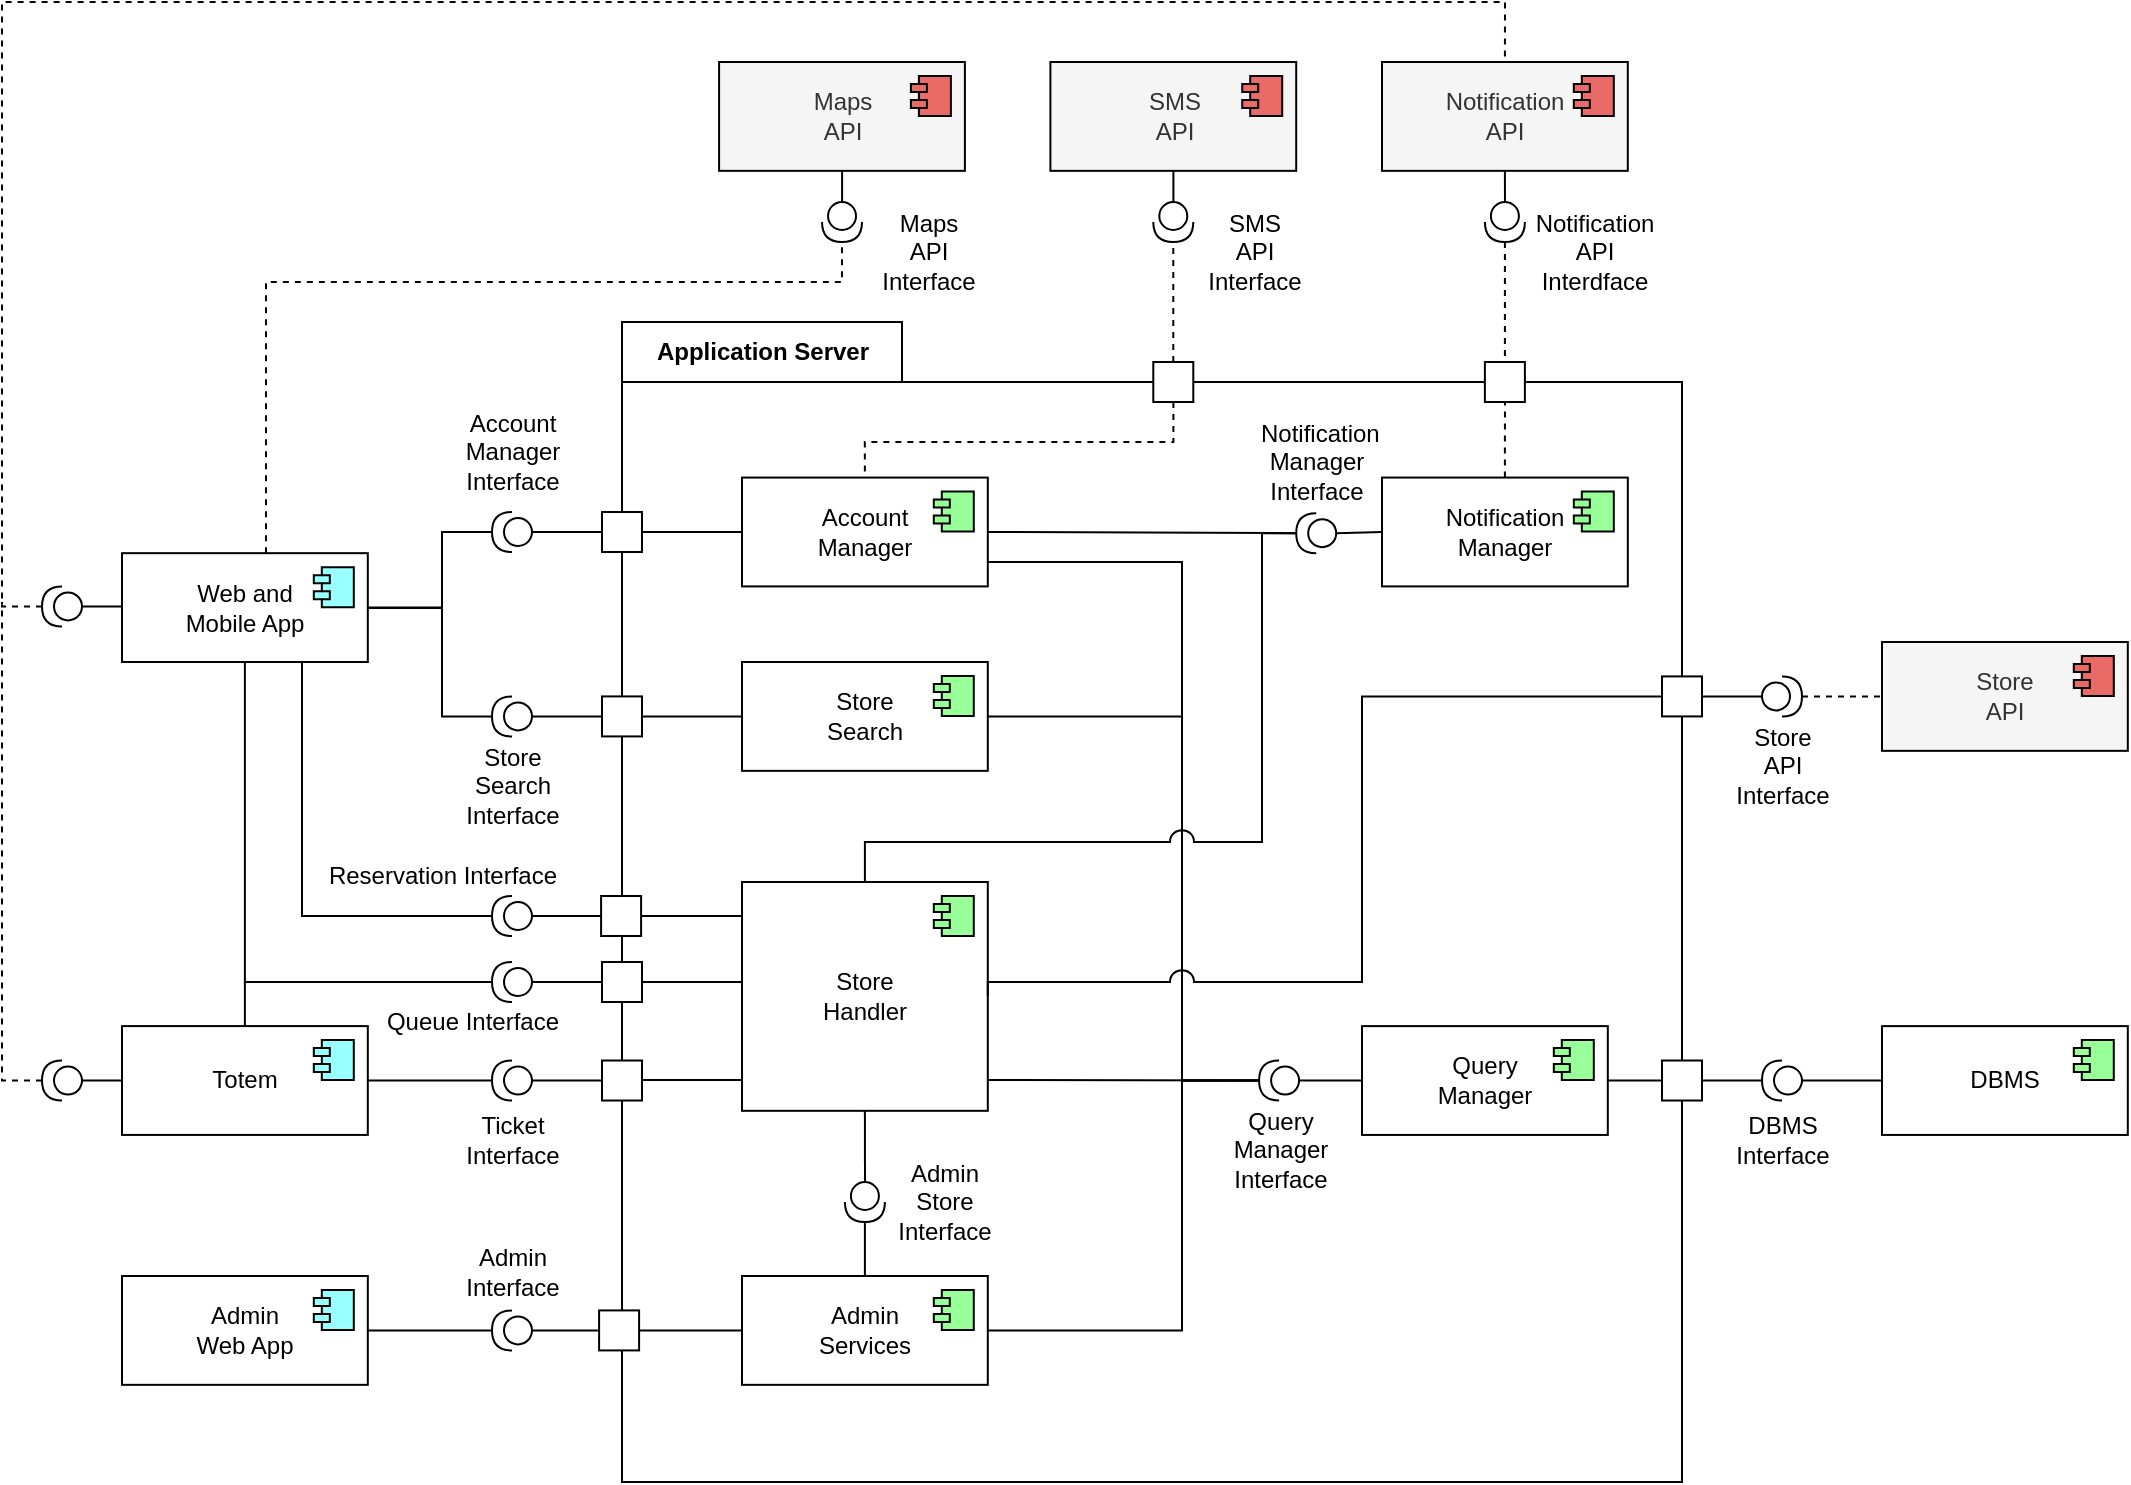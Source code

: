 <mxfile version="13.9.9" type="device"><diagram id="G2kAGpV07pqKU2qAX4_v" name="Page-1"><mxGraphModel dx="852" dy="1673" grid="1" gridSize="10" guides="1" tooltips="1" connect="1" arrows="1" fold="1" page="1" pageScale="1" pageWidth="827" pageHeight="1169" math="0" shadow="0"><root><mxCell id="0"/><mxCell id="1" parent="0"/><mxCell id="nuSvvmjqfop0pn5ptbry-121" value="Application Server" style="shape=folder;fontStyle=1;tabWidth=140;tabHeight=30;tabPosition=left;html=1;boundedLbl=1;labelInHeader=1;" parent="1" vertex="1"><mxGeometry x="330" y="50" width="530" height="580" as="geometry"/></mxCell><mxCell id="8aYfC_M2KvwMOaY2YuZe-48" style="edgeStyle=orthogonalEdgeStyle;rounded=0;orthogonalLoop=1;jettySize=auto;html=1;endArrow=none;endFill=0;" parent="1" source="nuSvvmjqfop0pn5ptbry-30" target="nuSvvmjqfop0pn5ptbry-41" edge="1"><mxGeometry relative="1" as="geometry"><Array as="points"><mxPoint x="240" y="155"/><mxPoint x="240" y="193"/></Array></mxGeometry></mxCell><mxCell id="nuSvvmjqfop0pn5ptbry-30" value="" style="shape=providedRequiredInterface;html=1;verticalLabelPosition=bottom;strokeWidth=1;direction=west;" parent="1" vertex="1"><mxGeometry x="265" y="145" width="20" height="20" as="geometry"/></mxCell><mxCell id="8aYfC_M2KvwMOaY2YuZe-59" style="edgeStyle=orthogonalEdgeStyle;rounded=0;orthogonalLoop=1;jettySize=auto;html=1;entryX=1;entryY=0.5;entryDx=0;entryDy=0;endArrow=none;endFill=0;" parent="1" source="nuSvvmjqfop0pn5ptbry-65" target="nuSvvmjqfop0pn5ptbry-41" edge="1"><mxGeometry relative="1" as="geometry"><Array as="points"><mxPoint x="240" y="247"/><mxPoint x="240" y="193"/></Array></mxGeometry></mxCell><mxCell id="nuSvvmjqfop0pn5ptbry-65" value="" style="shape=providedRequiredInterface;html=1;verticalLabelPosition=bottom;strokeWidth=1;direction=west;" parent="1" vertex="1"><mxGeometry x="265" y="237.21" width="20" height="20" as="geometry"/></mxCell><mxCell id="8aYfC_M2KvwMOaY2YuZe-64" style="edgeStyle=orthogonalEdgeStyle;rounded=0;orthogonalLoop=1;jettySize=auto;html=1;endArrow=none;endFill=0;" parent="1" source="nuSvvmjqfop0pn5ptbry-74" target="nuSvvmjqfop0pn5ptbry-70" edge="1"><mxGeometry relative="1" as="geometry"/></mxCell><mxCell id="nuSvvmjqfop0pn5ptbry-74" value="" style="shape=providedRequiredInterface;html=1;verticalLabelPosition=bottom;strokeWidth=1;direction=west;" parent="1" vertex="1"><mxGeometry x="265" y="544.21" width="20" height="20" as="geometry"/></mxCell><mxCell id="8aYfC_M2KvwMOaY2YuZe-63" style="edgeStyle=orthogonalEdgeStyle;rounded=0;orthogonalLoop=1;jettySize=auto;html=1;entryX=1;entryY=0.5;entryDx=0;entryDy=0;endArrow=none;endFill=0;" parent="1" source="nuSvvmjqfop0pn5ptbry-81" target="nuSvvmjqfop0pn5ptbry-59" edge="1"><mxGeometry relative="1" as="geometry"/></mxCell><mxCell id="nuSvvmjqfop0pn5ptbry-81" value="" style="shape=providedRequiredInterface;html=1;verticalLabelPosition=bottom;strokeWidth=1;direction=west;" parent="1" vertex="1"><mxGeometry x="265" y="419.26" width="20" height="20" as="geometry"/></mxCell><mxCell id="nuSvvmjqfop0pn5ptbry-102" style="edgeStyle=orthogonalEdgeStyle;rounded=0;orthogonalLoop=1;jettySize=auto;html=1;endArrow=none;endFill=0;" parent="1" source="nuSvvmjqfop0pn5ptbry-101" target="nuSvvmjqfop0pn5ptbry-99" edge="1"><mxGeometry relative="1" as="geometry"/></mxCell><mxCell id="8aYfC_M2KvwMOaY2YuZe-34" style="edgeStyle=orthogonalEdgeStyle;rounded=0;orthogonalLoop=1;jettySize=auto;html=1;endArrow=none;endFill=0;" parent="1" source="nuSvvmjqfop0pn5ptbry-101" target="8aYfC_M2KvwMOaY2YuZe-30" edge="1"><mxGeometry relative="1" as="geometry"/></mxCell><mxCell id="nuSvvmjqfop0pn5ptbry-101" value="" style="shape=providedRequiredInterface;html=1;verticalLabelPosition=bottom;strokeWidth=1;direction=west;" parent="1" vertex="1"><mxGeometry x="900" y="419.26" width="20" height="20" as="geometry"/></mxCell><mxCell id="nuSvvmjqfop0pn5ptbry-120" style="edgeStyle=orthogonalEdgeStyle;rounded=0;orthogonalLoop=1;jettySize=auto;html=1;entryX=1;entryY=0.5;entryDx=0;entryDy=0;entryPerimeter=0;endArrow=none;endFill=0;dashed=1;" parent="1" source="nuSvvmjqfop0pn5ptbry-41" target="nuSvvmjqfop0pn5ptbry-117" edge="1"><mxGeometry relative="1" as="geometry"><Array as="points"><mxPoint x="152" y="30"/><mxPoint x="440" y="30"/></Array></mxGeometry></mxCell><mxCell id="LJxdkL9jKzVaf5hPotjj-10" style="edgeStyle=orthogonalEdgeStyle;rounded=0;orthogonalLoop=1;jettySize=auto;html=1;entryX=1;entryY=0.5;entryDx=0;entryDy=0;entryPerimeter=0;endArrow=none;endFill=0;" edge="1" parent="1" source="nuSvvmjqfop0pn5ptbry-41" target="LJxdkL9jKzVaf5hPotjj-6"><mxGeometry relative="1" as="geometry"><Array as="points"><mxPoint x="142" y="380"/></Array></mxGeometry></mxCell><mxCell id="LJxdkL9jKzVaf5hPotjj-11" style="edgeStyle=orthogonalEdgeStyle;rounded=0;orthogonalLoop=1;jettySize=auto;html=1;entryX=1;entryY=0.5;entryDx=0;entryDy=0;entryPerimeter=0;endArrow=none;endFill=0;" edge="1" parent="1" source="nuSvvmjqfop0pn5ptbry-41" target="LJxdkL9jKzVaf5hPotjj-7"><mxGeometry relative="1" as="geometry"><Array as="points"><mxPoint x="170" y="347"/></Array></mxGeometry></mxCell><mxCell id="nuSvvmjqfop0pn5ptbry-41" value="Web and&lt;br&gt;Mobile App" style="html=1;dropTarget=0;" parent="1" vertex="1"><mxGeometry x="80" y="165.585" width="122.903" height="54.416" as="geometry"/></mxCell><mxCell id="nuSvvmjqfop0pn5ptbry-42" value="" style="shape=module;jettyWidth=8;jettyHeight=4;fillColor=#99FFFF;" parent="nuSvvmjqfop0pn5ptbry-41" vertex="1"><mxGeometry x="1" width="20" height="20" relative="1" as="geometry"><mxPoint x="-27" y="7" as="offset"/></mxGeometry></mxCell><mxCell id="LJxdkL9jKzVaf5hPotjj-9" style="edgeStyle=orthogonalEdgeStyle;rounded=0;orthogonalLoop=1;jettySize=auto;html=1;entryX=1;entryY=0.5;entryDx=0;entryDy=0;entryPerimeter=0;endArrow=none;endFill=0;" edge="1" parent="1" source="nuSvvmjqfop0pn5ptbry-59" target="LJxdkL9jKzVaf5hPotjj-6"><mxGeometry relative="1" as="geometry"><Array as="points"><mxPoint x="142" y="380"/></Array></mxGeometry></mxCell><mxCell id="nuSvvmjqfop0pn5ptbry-59" value="Totem" style="html=1;dropTarget=0;" parent="1" vertex="1"><mxGeometry x="80" y="402.05" width="122.903" height="54.416" as="geometry"/></mxCell><mxCell id="nuSvvmjqfop0pn5ptbry-60" value="" style="shape=module;jettyWidth=8;jettyHeight=4;fillColor=#99FFFF;" parent="nuSvvmjqfop0pn5ptbry-59" vertex="1"><mxGeometry x="1" width="20" height="20" relative="1" as="geometry"><mxPoint x="-27" y="7" as="offset"/></mxGeometry></mxCell><mxCell id="8aYfC_M2KvwMOaY2YuZe-11" style="edgeStyle=orthogonalEdgeStyle;orthogonalLoop=1;jettySize=auto;html=1;entryX=1;entryY=0.5;entryDx=0;entryDy=0;entryPerimeter=0;endArrow=none;endFill=0;rounded=0;" parent="1" source="nuSvvmjqfop0pn5ptbry-61" target="nuSvvmjqfop0pn5ptbry-107" edge="1"><mxGeometry relative="1" as="geometry"><Array as="points"><mxPoint x="610" y="170"/><mxPoint x="610" y="429"/></Array></mxGeometry></mxCell><mxCell id="8aYfC_M2KvwMOaY2YuZe-46" style="edgeStyle=orthogonalEdgeStyle;rounded=0;orthogonalLoop=1;jettySize=auto;html=1;endArrow=none;endFill=0;" parent="1" source="nuSvvmjqfop0pn5ptbry-61" target="8aYfC_M2KvwMOaY2YuZe-20" edge="1"><mxGeometry relative="1" as="geometry"/></mxCell><mxCell id="zrdigkAeiDuNNfN7AkI7-18" style="edgeStyle=orthogonalEdgeStyle;rounded=0;jumpStyle=arc;jumpSize=12;orthogonalLoop=1;jettySize=auto;html=1;entryX=1;entryY=0.5;entryDx=0;entryDy=0;entryPerimeter=0;endArrow=none;endFill=0;" parent="1" source="nuSvvmjqfop0pn5ptbry-61" target="zrdigkAeiDuNNfN7AkI7-16" edge="1"><mxGeometry relative="1" as="geometry"/></mxCell><mxCell id="nuSvvmjqfop0pn5ptbry-61" value="Account&lt;br&gt;Manager" style="html=1;dropTarget=0;" parent="1" vertex="1"><mxGeometry x="389.995" y="127.79" width="122.903" height="54.416" as="geometry"/></mxCell><mxCell id="nuSvvmjqfop0pn5ptbry-62" value="" style="shape=module;jettyWidth=8;jettyHeight=4;fillColor=#99FF99;" parent="nuSvvmjqfop0pn5ptbry-61" vertex="1"><mxGeometry x="1" width="20" height="20" relative="1" as="geometry"><mxPoint x="-27" y="7" as="offset"/></mxGeometry></mxCell><mxCell id="8aYfC_M2KvwMOaY2YuZe-12" style="edgeStyle=orthogonalEdgeStyle;rounded=0;orthogonalLoop=1;jettySize=auto;html=1;entryX=1;entryY=0.5;entryDx=0;entryDy=0;entryPerimeter=0;endArrow=none;endFill=0;" parent="1" source="nuSvvmjqfop0pn5ptbry-63" target="nuSvvmjqfop0pn5ptbry-107" edge="1"><mxGeometry relative="1" as="geometry"><Array as="points"><mxPoint x="610" y="247"/><mxPoint x="610" y="429"/></Array></mxGeometry></mxCell><mxCell id="8aYfC_M2KvwMOaY2YuZe-49" style="edgeStyle=orthogonalEdgeStyle;rounded=0;orthogonalLoop=1;jettySize=auto;html=1;endArrow=none;endFill=0;" parent="1" source="nuSvvmjqfop0pn5ptbry-63" target="8aYfC_M2KvwMOaY2YuZe-22" edge="1"><mxGeometry relative="1" as="geometry"/></mxCell><mxCell id="nuSvvmjqfop0pn5ptbry-63" value="Store&lt;br&gt;Search" style="html=1;dropTarget=0;" parent="1" vertex="1"><mxGeometry x="389.995" y="220.003" width="122.903" height="54.416" as="geometry"/></mxCell><mxCell id="nuSvvmjqfop0pn5ptbry-64" value="" style="shape=module;jettyWidth=8;jettyHeight=4;fillColor=#99FF99;" parent="nuSvvmjqfop0pn5ptbry-63" vertex="1"><mxGeometry x="1" width="20" height="20" relative="1" as="geometry"><mxPoint x="-27" y="7" as="offset"/></mxGeometry></mxCell><mxCell id="nuSvvmjqfop0pn5ptbry-70" value="Admin&lt;br&gt;Web App" style="html=1;dropTarget=0;" parent="1" vertex="1"><mxGeometry x="80" y="527.004" width="122.903" height="54.416" as="geometry"/></mxCell><mxCell id="nuSvvmjqfop0pn5ptbry-71" value="" style="shape=module;jettyWidth=8;jettyHeight=4;fillColor=#99FFFF;" parent="nuSvvmjqfop0pn5ptbry-70" vertex="1"><mxGeometry x="1" width="20" height="20" relative="1" as="geometry"><mxPoint x="-27" y="7" as="offset"/></mxGeometry></mxCell><mxCell id="8aYfC_M2KvwMOaY2YuZe-53" style="edgeStyle=orthogonalEdgeStyle;rounded=0;orthogonalLoop=1;jettySize=auto;html=1;endArrow=none;endFill=0;" parent="1" source="nuSvvmjqfop0pn5ptbry-72" target="8aYfC_M2KvwMOaY2YuZe-28" edge="1"><mxGeometry relative="1" as="geometry"/></mxCell><mxCell id="LbsQED56tUSF5L0J0G79-5" style="edgeStyle=orthogonalEdgeStyle;rounded=0;orthogonalLoop=1;jettySize=auto;html=1;entryX=1;entryY=0.5;entryDx=0;entryDy=0;entryPerimeter=0;endArrow=none;endFill=0;jumpStyle=arc;jumpSize=12;" parent="1" source="nuSvvmjqfop0pn5ptbry-72" target="nuSvvmjqfop0pn5ptbry-107" edge="1"><mxGeometry relative="1" as="geometry"><Array as="points"><mxPoint x="610" y="554"/><mxPoint x="610" y="429"/></Array></mxGeometry></mxCell><mxCell id="LbsQED56tUSF5L0J0G79-32" style="edgeStyle=orthogonalEdgeStyle;rounded=0;jumpStyle=arc;jumpSize=12;orthogonalLoop=1;jettySize=auto;html=1;entryX=1;entryY=0.5;entryDx=0;entryDy=0;entryPerimeter=0;endArrow=none;endFill=0;" parent="1" source="nuSvvmjqfop0pn5ptbry-72" target="LbsQED56tUSF5L0J0G79-30" edge="1"><mxGeometry relative="1" as="geometry"/></mxCell><mxCell id="nuSvvmjqfop0pn5ptbry-72" value="Admin&lt;br&gt;Services" style="html=1;dropTarget=0;" parent="1" vertex="1"><mxGeometry x="389.995" y="527.004" width="122.903" height="54.416" as="geometry"/></mxCell><mxCell id="nuSvvmjqfop0pn5ptbry-73" value="" style="shape=module;jettyWidth=8;jettyHeight=4;fillColor=#99FF99;" parent="nuSvvmjqfop0pn5ptbry-72" vertex="1"><mxGeometry x="1" width="20" height="20" relative="1" as="geometry"><mxPoint x="-27" y="7" as="offset"/></mxGeometry></mxCell><mxCell id="8aYfC_M2KvwMOaY2YuZe-52" style="edgeStyle=orthogonalEdgeStyle;rounded=0;orthogonalLoop=1;jettySize=auto;html=1;endArrow=none;endFill=0;" parent="1" source="nuSvvmjqfop0pn5ptbry-77" target="8aYfC_M2KvwMOaY2YuZe-27" edge="1"><mxGeometry relative="1" as="geometry"><Array as="points"><mxPoint x="360" y="429"/><mxPoint x="360" y="429"/></Array></mxGeometry></mxCell><mxCell id="zrdigkAeiDuNNfN7AkI7-15" style="edgeStyle=orthogonalEdgeStyle;rounded=0;orthogonalLoop=1;jettySize=auto;html=1;entryX=1;entryY=0.5;entryDx=0;entryDy=0;endArrow=none;endFill=0;jumpSize=12;jumpStyle=arc;entryPerimeter=0;" parent="1" source="nuSvvmjqfop0pn5ptbry-77" target="zrdigkAeiDuNNfN7AkI7-16" edge="1"><mxGeometry relative="1" as="geometry"><Array as="points"><mxPoint x="452" y="310"/><mxPoint x="650" y="310"/><mxPoint x="650" y="156"/></Array></mxGeometry></mxCell><mxCell id="zrdigkAeiDuNNfN7AkI7-27" style="edgeStyle=orthogonalEdgeStyle;rounded=0;jumpStyle=arc;jumpSize=12;orthogonalLoop=1;jettySize=auto;html=1;entryX=1;entryY=0.5;entryDx=0;entryDy=0;entryPerimeter=0;endArrow=none;endFill=0;" parent="1" source="nuSvvmjqfop0pn5ptbry-77" target="nuSvvmjqfop0pn5ptbry-107" edge="1"><mxGeometry relative="1" as="geometry"><Array as="points"><mxPoint x="550" y="429"/><mxPoint x="550" y="429"/></Array></mxGeometry></mxCell><mxCell id="nuSvvmjqfop0pn5ptbry-77" value="Store&lt;br&gt;Handler" style="html=1;dropTarget=0;" parent="1" vertex="1"><mxGeometry x="390" y="330" width="122.9" height="114.41" as="geometry"/></mxCell><mxCell id="nuSvvmjqfop0pn5ptbry-78" value="" style="shape=module;jettyWidth=8;jettyHeight=4;fillColor=#99FF99;" parent="nuSvvmjqfop0pn5ptbry-77" vertex="1"><mxGeometry x="1" width="20" height="20" relative="1" as="geometry"><mxPoint x="-27" y="7" as="offset"/></mxGeometry></mxCell><mxCell id="nuSvvmjqfop0pn5ptbry-110" style="edgeStyle=orthogonalEdgeStyle;rounded=0;orthogonalLoop=1;jettySize=auto;html=1;entryX=0;entryY=0.5;entryDx=0;entryDy=0;entryPerimeter=0;endArrow=none;endFill=0;" parent="1" source="nuSvvmjqfop0pn5ptbry-97" target="nuSvvmjqfop0pn5ptbry-107" edge="1"><mxGeometry relative="1" as="geometry"/></mxCell><mxCell id="nuSvvmjqfop0pn5ptbry-97" value="Query&lt;br&gt;Manager" style="html=1;dropTarget=0;" parent="1" vertex="1"><mxGeometry x="700.001" y="402.055" width="122.903" height="54.416" as="geometry"/></mxCell><mxCell id="nuSvvmjqfop0pn5ptbry-98" value="" style="shape=module;jettyWidth=8;jettyHeight=4;fillColor=#99FF99;" parent="nuSvvmjqfop0pn5ptbry-97" vertex="1"><mxGeometry x="1" width="20" height="20" relative="1" as="geometry"><mxPoint x="-27" y="7" as="offset"/></mxGeometry></mxCell><mxCell id="nuSvvmjqfop0pn5ptbry-99" value="DBMS" style="html=1;dropTarget=0;" parent="1" vertex="1"><mxGeometry x="959.997" y="402.056" width="122.903" height="54.416" as="geometry"/></mxCell><mxCell id="nuSvvmjqfop0pn5ptbry-100" value="" style="shape=module;jettyWidth=8;jettyHeight=4;fillColor=#99FF99;" parent="nuSvvmjqfop0pn5ptbry-99" vertex="1"><mxGeometry x="1" width="20" height="20" relative="1" as="geometry"><mxPoint x="-27" y="7" as="offset"/></mxGeometry></mxCell><mxCell id="nuSvvmjqfop0pn5ptbry-107" value="" style="shape=providedRequiredInterface;html=1;verticalLabelPosition=bottom;fillColor=#FFFFFF;direction=west;" parent="1" vertex="1"><mxGeometry x="648.55" y="419.26" width="20" height="20" as="geometry"/></mxCell><mxCell id="nuSvvmjqfop0pn5ptbry-119" style="edgeStyle=orthogonalEdgeStyle;rounded=0;orthogonalLoop=1;jettySize=auto;html=1;entryX=0;entryY=0.5;entryDx=0;entryDy=0;entryPerimeter=0;endArrow=none;endFill=0;" parent="1" source="nuSvvmjqfop0pn5ptbry-115" target="nuSvvmjqfop0pn5ptbry-117" edge="1"><mxGeometry relative="1" as="geometry"/></mxCell><mxCell id="nuSvvmjqfop0pn5ptbry-115" value="Maps&lt;br&gt;API" style="html=1;dropTarget=0;fillColor=#f5f5f5;fontColor=#333333;" parent="1" vertex="1"><mxGeometry x="378.55" y="-79.995" width="122.903" height="54.416" as="geometry"/></mxCell><mxCell id="nuSvvmjqfop0pn5ptbry-116" value="" style="shape=module;jettyWidth=8;jettyHeight=4;fillColor=#EA6B66;" parent="nuSvvmjqfop0pn5ptbry-115" vertex="1"><mxGeometry x="1" width="20" height="20" relative="1" as="geometry"><mxPoint x="-27" y="7" as="offset"/></mxGeometry></mxCell><mxCell id="nuSvvmjqfop0pn5ptbry-117" value="" style="shape=providedRequiredInterface;html=1;verticalLabelPosition=bottom;strokeWidth=1;direction=south;" parent="1" vertex="1"><mxGeometry x="430.01" y="-10" width="20" height="20" as="geometry"/></mxCell><mxCell id="8aYfC_M2KvwMOaY2YuZe-47" style="edgeStyle=orthogonalEdgeStyle;rounded=0;orthogonalLoop=1;jettySize=auto;html=1;entryX=0;entryY=0.5;entryDx=0;entryDy=0;entryPerimeter=0;endArrow=none;endFill=0;" parent="1" source="8aYfC_M2KvwMOaY2YuZe-20" target="nuSvvmjqfop0pn5ptbry-30" edge="1"><mxGeometry relative="1" as="geometry"/></mxCell><mxCell id="8aYfC_M2KvwMOaY2YuZe-20" value="" style="rounded=0;whiteSpace=wrap;html=1;" parent="1" vertex="1"><mxGeometry x="320" y="145" width="20" height="20" as="geometry"/></mxCell><mxCell id="8aYfC_M2KvwMOaY2YuZe-55" style="edgeStyle=orthogonalEdgeStyle;rounded=0;orthogonalLoop=1;jettySize=auto;html=1;entryX=0;entryY=0.5;entryDx=0;entryDy=0;entryPerimeter=0;endArrow=none;endFill=0;" parent="1" source="8aYfC_M2KvwMOaY2YuZe-27" target="nuSvvmjqfop0pn5ptbry-81" edge="1"><mxGeometry relative="1" as="geometry"/></mxCell><mxCell id="8aYfC_M2KvwMOaY2YuZe-27" value="" style="rounded=0;whiteSpace=wrap;html=1;" parent="1" vertex="1"><mxGeometry x="320" y="419.26" width="20" height="20" as="geometry"/></mxCell><mxCell id="8aYfC_M2KvwMOaY2YuZe-54" style="edgeStyle=orthogonalEdgeStyle;rounded=0;orthogonalLoop=1;jettySize=auto;html=1;entryX=0;entryY=0.5;entryDx=0;entryDy=0;entryPerimeter=0;endArrow=none;endFill=0;" parent="1" source="8aYfC_M2KvwMOaY2YuZe-28" target="nuSvvmjqfop0pn5ptbry-74" edge="1"><mxGeometry relative="1" as="geometry"/></mxCell><mxCell id="8aYfC_M2KvwMOaY2YuZe-28" value="" style="rounded=0;whiteSpace=wrap;html=1;" parent="1" vertex="1"><mxGeometry x="318.55" y="544.21" width="20" height="20" as="geometry"/></mxCell><mxCell id="8aYfC_M2KvwMOaY2YuZe-58" style="edgeStyle=orthogonalEdgeStyle;rounded=0;orthogonalLoop=1;jettySize=auto;html=1;entryX=0;entryY=0.5;entryDx=0;entryDy=0;entryPerimeter=0;endArrow=none;endFill=0;" parent="1" source="8aYfC_M2KvwMOaY2YuZe-22" target="nuSvvmjqfop0pn5ptbry-65" edge="1"><mxGeometry relative="1" as="geometry"/></mxCell><mxCell id="8aYfC_M2KvwMOaY2YuZe-22" value="" style="rounded=0;whiteSpace=wrap;html=1;" parent="1" vertex="1"><mxGeometry x="320" y="237.21" width="20" height="20" as="geometry"/></mxCell><mxCell id="8aYfC_M2KvwMOaY2YuZe-33" style="edgeStyle=orthogonalEdgeStyle;rounded=0;orthogonalLoop=1;jettySize=auto;html=1;endArrow=none;endFill=0;" parent="1" source="8aYfC_M2KvwMOaY2YuZe-30" target="nuSvvmjqfop0pn5ptbry-97" edge="1"><mxGeometry relative="1" as="geometry"/></mxCell><mxCell id="8aYfC_M2KvwMOaY2YuZe-30" value="" style="rounded=0;whiteSpace=wrap;html=1;" parent="1" vertex="1"><mxGeometry x="850" y="419.26" width="20" height="20" as="geometry"/></mxCell><mxCell id="I3K0JhhJnZFyU4D995h4-8" style="edgeStyle=orthogonalEdgeStyle;rounded=0;orthogonalLoop=1;jettySize=auto;html=1;endArrow=none;endFill=0;" parent="1" source="I3K0JhhJnZFyU4D995h4-3" target="I3K0JhhJnZFyU4D995h4-1" edge="1"><mxGeometry relative="1" as="geometry"/></mxCell><mxCell id="I3K0JhhJnZFyU4D995h4-9" style="edgeStyle=orthogonalEdgeStyle;rounded=0;orthogonalLoop=1;jettySize=auto;html=1;entryX=0.5;entryY=0;entryDx=0;entryDy=0;endArrow=none;endFill=0;dashed=1;" parent="1" source="I3K0JhhJnZFyU4D995h4-10" target="nuSvvmjqfop0pn5ptbry-61" edge="1"><mxGeometry relative="1" as="geometry"><Array as="points"><mxPoint x="606" y="110"/><mxPoint x="451" y="110"/></Array></mxGeometry></mxCell><mxCell id="I3K0JhhJnZFyU4D995h4-3" value="" style="shape=providedRequiredInterface;html=1;verticalLabelPosition=bottom;strokeWidth=1;direction=south;" parent="1" vertex="1"><mxGeometry x="595.65" y="-10" width="20" height="20" as="geometry"/></mxCell><mxCell id="I3K0JhhJnZFyU4D995h4-1" value="SMS&lt;br&gt;API" style="html=1;dropTarget=0;fillColor=#f5f5f5;fontColor=#333333;" parent="1" vertex="1"><mxGeometry x="544.2" y="-79.995" width="122.903" height="54.416" as="geometry"/></mxCell><mxCell id="I3K0JhhJnZFyU4D995h4-2" value="" style="shape=module;jettyWidth=8;jettyHeight=4;fillColor=#EA6B66;" parent="I3K0JhhJnZFyU4D995h4-1" vertex="1"><mxGeometry x="1" width="20" height="20" relative="1" as="geometry"><mxPoint x="-27" y="7" as="offset"/></mxGeometry></mxCell><mxCell id="zrdigkAeiDuNNfN7AkI7-3" style="edgeStyle=orthogonalEdgeStyle;rounded=0;orthogonalLoop=1;jettySize=auto;html=1;entryX=1;entryY=0.5;entryDx=0;entryDy=0;entryPerimeter=0;endArrow=none;endFill=0;dashed=1;" parent="1" source="I3K0JhhJnZFyU4D995h4-10" target="I3K0JhhJnZFyU4D995h4-3" edge="1"><mxGeometry relative="1" as="geometry"/></mxCell><mxCell id="I3K0JhhJnZFyU4D995h4-10" value="" style="rounded=0;whiteSpace=wrap;html=1;" parent="1" vertex="1"><mxGeometry x="595.65" y="70" width="20" height="20" as="geometry"/></mxCell><mxCell id="LbsQED56tUSF5L0J0G79-24" style="edgeStyle=orthogonalEdgeStyle;rounded=0;jumpStyle=arc;jumpSize=12;orthogonalLoop=1;jettySize=auto;html=1;entryX=0;entryY=0.5;entryDx=0;entryDy=0;entryPerimeter=0;endArrow=none;endFill=0;" parent="1" source="LbsQED56tUSF5L0J0G79-20" target="LbsQED56tUSF5L0J0G79-22" edge="1"><mxGeometry relative="1" as="geometry"/></mxCell><mxCell id="LbsQED56tUSF5L0J0G79-20" value="Notification&lt;br&gt;API" style="html=1;dropTarget=0;fillColor=#f5f5f5;fontColor=#333333;" parent="1" vertex="1"><mxGeometry x="710" y="-79.995" width="122.903" height="54.416" as="geometry"/></mxCell><mxCell id="LbsQED56tUSF5L0J0G79-21" value="" style="shape=module;jettyWidth=8;jettyHeight=4;fillColor=#EA6B66;" parent="LbsQED56tUSF5L0J0G79-20" vertex="1"><mxGeometry x="1" width="20" height="20" relative="1" as="geometry"><mxPoint x="-27" y="7" as="offset"/></mxGeometry></mxCell><mxCell id="LbsQED56tUSF5L0J0G79-25" style="edgeStyle=orthogonalEdgeStyle;rounded=0;jumpStyle=arc;jumpSize=12;orthogonalLoop=1;jettySize=auto;html=1;entryX=0.5;entryY=0;entryDx=0;entryDy=0;endArrow=none;endFill=0;dashed=1;" parent="1" source="LbsQED56tUSF5L0J0G79-22" target="LbsQED56tUSF5L0J0G79-23" edge="1"><mxGeometry relative="1" as="geometry"/></mxCell><mxCell id="LbsQED56tUSF5L0J0G79-22" value="" style="shape=providedRequiredInterface;html=1;verticalLabelPosition=bottom;strokeWidth=1;direction=south;" parent="1" vertex="1"><mxGeometry x="761.45" y="-10" width="20" height="20" as="geometry"/></mxCell><mxCell id="LbsQED56tUSF5L0J0G79-23" value="" style="rounded=0;whiteSpace=wrap;html=1;" parent="1" vertex="1"><mxGeometry x="761.45" y="70" width="20" height="20" as="geometry"/></mxCell><mxCell id="LbsQED56tUSF5L0J0G79-31" style="edgeStyle=orthogonalEdgeStyle;rounded=0;jumpStyle=arc;jumpSize=12;orthogonalLoop=1;jettySize=auto;html=1;endArrow=none;endFill=0;" parent="1" source="LbsQED56tUSF5L0J0G79-30" target="nuSvvmjqfop0pn5ptbry-77" edge="1"><mxGeometry relative="1" as="geometry"/></mxCell><mxCell id="LbsQED56tUSF5L0J0G79-30" value="" style="shape=providedRequiredInterface;html=1;verticalLabelPosition=bottom;strokeWidth=1;direction=south;" parent="1" vertex="1"><mxGeometry x="441.45" y="480" width="20" height="20" as="geometry"/></mxCell><mxCell id="LbsQED56tUSF5L0J0G79-36" style="edgeStyle=orthogonalEdgeStyle;rounded=0;jumpStyle=arc;jumpSize=12;orthogonalLoop=1;jettySize=auto;html=1;endArrow=none;endFill=0;" parent="1" source="LbsQED56tUSF5L0J0G79-33" target="nuSvvmjqfop0pn5ptbry-59" edge="1"><mxGeometry relative="1" as="geometry"/></mxCell><mxCell id="LbsQED56tUSF5L0J0G79-37" style="edgeStyle=orthogonalEdgeStyle;rounded=0;jumpStyle=arc;jumpSize=12;orthogonalLoop=1;jettySize=auto;html=1;endArrow=none;endFill=0;dashed=1;" parent="1" source="LbsQED56tUSF5L0J0G79-33" edge="1"><mxGeometry relative="1" as="geometry"><Array as="points"><mxPoint x="20" y="429"/></Array><mxPoint x="20" y="190" as="targetPoint"/></mxGeometry></mxCell><mxCell id="LbsQED56tUSF5L0J0G79-33" value="" style="shape=providedRequiredInterface;html=1;verticalLabelPosition=bottom;strokeWidth=1;direction=west;" parent="1" vertex="1"><mxGeometry x="40" y="419.26" width="20" height="20" as="geometry"/></mxCell><mxCell id="LbsQED56tUSF5L0J0G79-35" style="edgeStyle=orthogonalEdgeStyle;rounded=0;jumpStyle=arc;jumpSize=12;orthogonalLoop=1;jettySize=auto;html=1;endArrow=none;endFill=0;" parent="1" source="LbsQED56tUSF5L0J0G79-34" target="nuSvvmjqfop0pn5ptbry-41" edge="1"><mxGeometry relative="1" as="geometry"/></mxCell><mxCell id="LbsQED56tUSF5L0J0G79-38" style="edgeStyle=orthogonalEdgeStyle;rounded=0;jumpStyle=arc;jumpSize=12;orthogonalLoop=1;jettySize=auto;html=1;entryX=0.5;entryY=0;entryDx=0;entryDy=0;endArrow=none;endFill=0;dashed=1;" parent="1" source="LbsQED56tUSF5L0J0G79-34" target="LbsQED56tUSF5L0J0G79-20" edge="1"><mxGeometry relative="1" as="geometry"><Array as="points"><mxPoint x="20" y="192"/><mxPoint x="20" y="-110"/><mxPoint x="772" y="-110"/></Array></mxGeometry></mxCell><mxCell id="LbsQED56tUSF5L0J0G79-34" value="" style="shape=providedRequiredInterface;html=1;verticalLabelPosition=bottom;strokeWidth=1;direction=west;" parent="1" vertex="1"><mxGeometry x="40" y="182.21" width="20" height="20" as="geometry"/></mxCell><mxCell id="zrdigkAeiDuNNfN7AkI7-4" value="Ticket&lt;br&gt;Interface" style="text;html=1;align=center;verticalAlign=middle;resizable=0;points=[];autosize=1;" parent="1" vertex="1"><mxGeometry x="245" y="444.41" width="60" height="30" as="geometry"/></mxCell><mxCell id="zrdigkAeiDuNNfN7AkI7-5" value="Admin&lt;br&gt;Store&lt;br&gt;Interface" style="text;html=1;align=center;verticalAlign=middle;resizable=0;points=[];autosize=1;" parent="1" vertex="1"><mxGeometry x="461.45" y="465" width="60" height="50" as="geometry"/></mxCell><mxCell id="zrdigkAeiDuNNfN7AkI7-6" value="Admin&lt;br&gt;Interface" style="text;html=1;align=center;verticalAlign=middle;resizable=0;points=[];autosize=1;" parent="1" vertex="1"><mxGeometry x="245" y="510" width="60" height="30" as="geometry"/></mxCell><mxCell id="zrdigkAeiDuNNfN7AkI7-7" value="Store&lt;br&gt;Search&lt;br&gt;Interface" style="text;html=1;align=center;verticalAlign=middle;resizable=0;points=[];autosize=1;" parent="1" vertex="1"><mxGeometry x="245" y="257.21" width="60" height="50" as="geometry"/></mxCell><mxCell id="zrdigkAeiDuNNfN7AkI7-8" value="Account&lt;br&gt;Manager&lt;br&gt;Interface" style="text;html=1;align=center;verticalAlign=middle;resizable=0;points=[];autosize=1;" parent="1" vertex="1"><mxGeometry x="245" y="90" width="60" height="50" as="geometry"/></mxCell><mxCell id="zrdigkAeiDuNNfN7AkI7-9" value="Query&lt;br&gt;Manager&lt;br&gt;Interface" style="text;html=1;align=center;verticalAlign=middle;resizable=0;points=[];autosize=1;" parent="1" vertex="1"><mxGeometry x="628.55" y="439.26" width="60" height="50" as="geometry"/></mxCell><mxCell id="zrdigkAeiDuNNfN7AkI7-13" style="edgeStyle=orthogonalEdgeStyle;rounded=0;orthogonalLoop=1;jettySize=auto;html=1;dashed=1;endArrow=none;endFill=0;" parent="1" source="zrdigkAeiDuNNfN7AkI7-10" target="LbsQED56tUSF5L0J0G79-23" edge="1"><mxGeometry relative="1" as="geometry"/></mxCell><mxCell id="zrdigkAeiDuNNfN7AkI7-10" value="Notification&lt;br&gt;Manager" style="html=1;dropTarget=0;" parent="1" vertex="1"><mxGeometry x="710.001" y="127.785" width="122.903" height="54.416" as="geometry"/></mxCell><mxCell id="zrdigkAeiDuNNfN7AkI7-11" value="" style="shape=module;jettyWidth=8;jettyHeight=4;fillColor=#99FF99;" parent="zrdigkAeiDuNNfN7AkI7-10" vertex="1"><mxGeometry x="1" width="20" height="20" relative="1" as="geometry"><mxPoint x="-27" y="7" as="offset"/></mxGeometry></mxCell><mxCell id="zrdigkAeiDuNNfN7AkI7-17" style="edgeStyle=orthogonalEdgeStyle;rounded=0;jumpStyle=arc;jumpSize=12;orthogonalLoop=1;jettySize=auto;html=1;endArrow=none;endFill=0;" parent="1" source="zrdigkAeiDuNNfN7AkI7-16" target="zrdigkAeiDuNNfN7AkI7-10" edge="1"><mxGeometry relative="1" as="geometry"/></mxCell><mxCell id="zrdigkAeiDuNNfN7AkI7-16" value="" style="shape=providedRequiredInterface;html=1;verticalLabelPosition=bottom;strokeWidth=1;direction=west;" parent="1" vertex="1"><mxGeometry x="667.1" y="145.58" width="20" height="20" as="geometry"/></mxCell><mxCell id="zrdigkAeiDuNNfN7AkI7-19" value="&amp;nbsp;Notification&lt;br&gt;Manager&lt;br&gt;Interface" style="text;html=1;align=center;verticalAlign=middle;resizable=0;points=[];autosize=1;" parent="1" vertex="1"><mxGeometry x="637.1" y="95" width="80" height="50" as="geometry"/></mxCell><mxCell id="zrdigkAeiDuNNfN7AkI7-20" value="Store&lt;br&gt;API" style="html=1;dropTarget=0;fillColor=#f5f5f5;fontColor=#333333;" parent="1" vertex="1"><mxGeometry x="960" y="210.005" width="122.903" height="54.416" as="geometry"/></mxCell><mxCell id="zrdigkAeiDuNNfN7AkI7-21" value="" style="shape=module;jettyWidth=8;jettyHeight=4;fillColor=#EA6B66;" parent="zrdigkAeiDuNNfN7AkI7-20" vertex="1"><mxGeometry x="1" width="20" height="20" relative="1" as="geometry"><mxPoint x="-27" y="7" as="offset"/></mxGeometry></mxCell><mxCell id="zrdigkAeiDuNNfN7AkI7-32" style="edgeStyle=orthogonalEdgeStyle;rounded=0;jumpStyle=arc;jumpSize=12;orthogonalLoop=1;jettySize=auto;html=1;entryX=1;entryY=0.5;entryDx=0;entryDy=0;endArrow=none;endFill=0;" parent="1" source="zrdigkAeiDuNNfN7AkI7-22" target="zrdigkAeiDuNNfN7AkI7-23" edge="1"><mxGeometry relative="1" as="geometry"/></mxCell><mxCell id="zrdigkAeiDuNNfN7AkI7-22" value="" style="shape=providedRequiredInterface;html=1;verticalLabelPosition=bottom;strokeWidth=1;direction=east;" parent="1" vertex="1"><mxGeometry x="900" y="227.21" width="20" height="20" as="geometry"/></mxCell><mxCell id="zrdigkAeiDuNNfN7AkI7-26" style="edgeStyle=orthogonalEdgeStyle;rounded=0;jumpStyle=arc;jumpSize=12;orthogonalLoop=1;jettySize=auto;html=1;entryX=1;entryY=0.5;entryDx=0;entryDy=0;endArrow=none;endFill=0;exitX=0;exitY=0.5;exitDx=0;exitDy=0;" parent="1" source="zrdigkAeiDuNNfN7AkI7-23" target="nuSvvmjqfop0pn5ptbry-77" edge="1"><mxGeometry relative="1" as="geometry"><mxPoint x="760" y="237" as="sourcePoint"/><Array as="points"><mxPoint x="700" y="237"/><mxPoint x="700" y="380"/><mxPoint x="513" y="380"/></Array></mxGeometry></mxCell><mxCell id="zrdigkAeiDuNNfN7AkI7-29" style="edgeStyle=orthogonalEdgeStyle;rounded=0;jumpStyle=arc;jumpSize=12;orthogonalLoop=1;jettySize=auto;html=1;dashed=1;endArrow=none;endFill=0;exitX=1;exitY=0.5;exitDx=0;exitDy=0;exitPerimeter=0;" parent="1" source="zrdigkAeiDuNNfN7AkI7-22" target="zrdigkAeiDuNNfN7AkI7-20" edge="1"><mxGeometry relative="1" as="geometry"/></mxCell><mxCell id="zrdigkAeiDuNNfN7AkI7-23" value="" style="rounded=0;whiteSpace=wrap;html=1;" parent="1" vertex="1"><mxGeometry x="850" y="227.21" width="20" height="20" as="geometry"/></mxCell><mxCell id="zrdigkAeiDuNNfN7AkI7-30" value="Store&lt;br&gt;API&lt;br&gt;Interface" style="text;html=1;align=center;verticalAlign=middle;resizable=0;points=[];autosize=1;" parent="1" vertex="1"><mxGeometry x="880" y="247.21" width="60" height="50" as="geometry"/></mxCell><mxCell id="zrdigkAeiDuNNfN7AkI7-33" value="DBMS&lt;br&gt;Interface" style="text;html=1;align=center;verticalAlign=middle;resizable=0;points=[];autosize=1;" parent="1" vertex="1"><mxGeometry x="880" y="444.41" width="60" height="30" as="geometry"/></mxCell><mxCell id="zrdigkAeiDuNNfN7AkI7-34" value="Notification&lt;br&gt;API&lt;br&gt;Interdface" style="text;html=1;align=center;verticalAlign=middle;resizable=0;points=[];autosize=1;" parent="1" vertex="1"><mxGeometry x="781.45" y="-10.0" width="70" height="50" as="geometry"/></mxCell><mxCell id="zrdigkAeiDuNNfN7AkI7-35" value="SMS&lt;br&gt;API&lt;br&gt;Interface" style="text;html=1;align=center;verticalAlign=middle;resizable=0;points=[];autosize=1;" parent="1" vertex="1"><mxGeometry x="615.65" y="-10.0" width="60" height="50" as="geometry"/></mxCell><mxCell id="zrdigkAeiDuNNfN7AkI7-36" value="Maps&lt;br&gt;API&lt;br&gt;Interface" style="text;html=1;align=center;verticalAlign=middle;resizable=0;points=[];autosize=1;" parent="1" vertex="1"><mxGeometry x="452.9" y="-10.0" width="60" height="50" as="geometry"/></mxCell><mxCell id="LJxdkL9jKzVaf5hPotjj-2" style="edgeStyle=orthogonalEdgeStyle;rounded=0;orthogonalLoop=1;jettySize=auto;html=1;endArrow=none;endFill=0;" edge="1" parent="1" source="LJxdkL9jKzVaf5hPotjj-1" target="nuSvvmjqfop0pn5ptbry-77"><mxGeometry relative="1" as="geometry"><Array as="points"><mxPoint x="370" y="380"/><mxPoint x="370" y="380"/></Array></mxGeometry></mxCell><mxCell id="LJxdkL9jKzVaf5hPotjj-1" value="" style="rounded=0;whiteSpace=wrap;html=1;" vertex="1" parent="1"><mxGeometry x="320" y="370" width="20" height="20" as="geometry"/></mxCell><mxCell id="LJxdkL9jKzVaf5hPotjj-5" style="edgeStyle=orthogonalEdgeStyle;rounded=0;orthogonalLoop=1;jettySize=auto;html=1;endArrow=none;endFill=0;entryX=0;entryY=0.25;entryDx=0;entryDy=0;" edge="1" parent="1" source="LJxdkL9jKzVaf5hPotjj-4" target="nuSvvmjqfop0pn5ptbry-77"><mxGeometry relative="1" as="geometry"><Array as="points"><mxPoint x="390" y="347"/></Array></mxGeometry></mxCell><mxCell id="LJxdkL9jKzVaf5hPotjj-4" value="" style="rounded=0;whiteSpace=wrap;html=1;" vertex="1" parent="1"><mxGeometry x="319.55" y="337" width="20" height="20" as="geometry"/></mxCell><mxCell id="LJxdkL9jKzVaf5hPotjj-8" style="edgeStyle=orthogonalEdgeStyle;rounded=0;orthogonalLoop=1;jettySize=auto;html=1;endArrow=none;endFill=0;" edge="1" parent="1" source="LJxdkL9jKzVaf5hPotjj-6" target="LJxdkL9jKzVaf5hPotjj-1"><mxGeometry relative="1" as="geometry"/></mxCell><mxCell id="LJxdkL9jKzVaf5hPotjj-6" value="" style="shape=providedRequiredInterface;html=1;verticalLabelPosition=bottom;strokeWidth=1;direction=west;" vertex="1" parent="1"><mxGeometry x="265" y="370" width="20" height="20" as="geometry"/></mxCell><mxCell id="LJxdkL9jKzVaf5hPotjj-12" style="edgeStyle=orthogonalEdgeStyle;rounded=0;orthogonalLoop=1;jettySize=auto;html=1;endArrow=none;endFill=0;" edge="1" parent="1" source="LJxdkL9jKzVaf5hPotjj-7" target="LJxdkL9jKzVaf5hPotjj-4"><mxGeometry relative="1" as="geometry"/></mxCell><mxCell id="LJxdkL9jKzVaf5hPotjj-7" value="" style="shape=providedRequiredInterface;html=1;verticalLabelPosition=bottom;strokeWidth=1;direction=west;" vertex="1" parent="1"><mxGeometry x="265" y="337" width="20" height="20" as="geometry"/></mxCell><mxCell id="LJxdkL9jKzVaf5hPotjj-13" value="Reservation Interface" style="text;html=1;align=center;verticalAlign=middle;resizable=0;points=[];autosize=1;" vertex="1" parent="1"><mxGeometry x="175" y="317" width="130" height="20" as="geometry"/></mxCell><mxCell id="LJxdkL9jKzVaf5hPotjj-14" value="Queue Interface" style="text;html=1;align=center;verticalAlign=middle;resizable=0;points=[];autosize=1;" vertex="1" parent="1"><mxGeometry x="205" y="390" width="100" height="20" as="geometry"/></mxCell></root></mxGraphModel></diagram></mxfile>